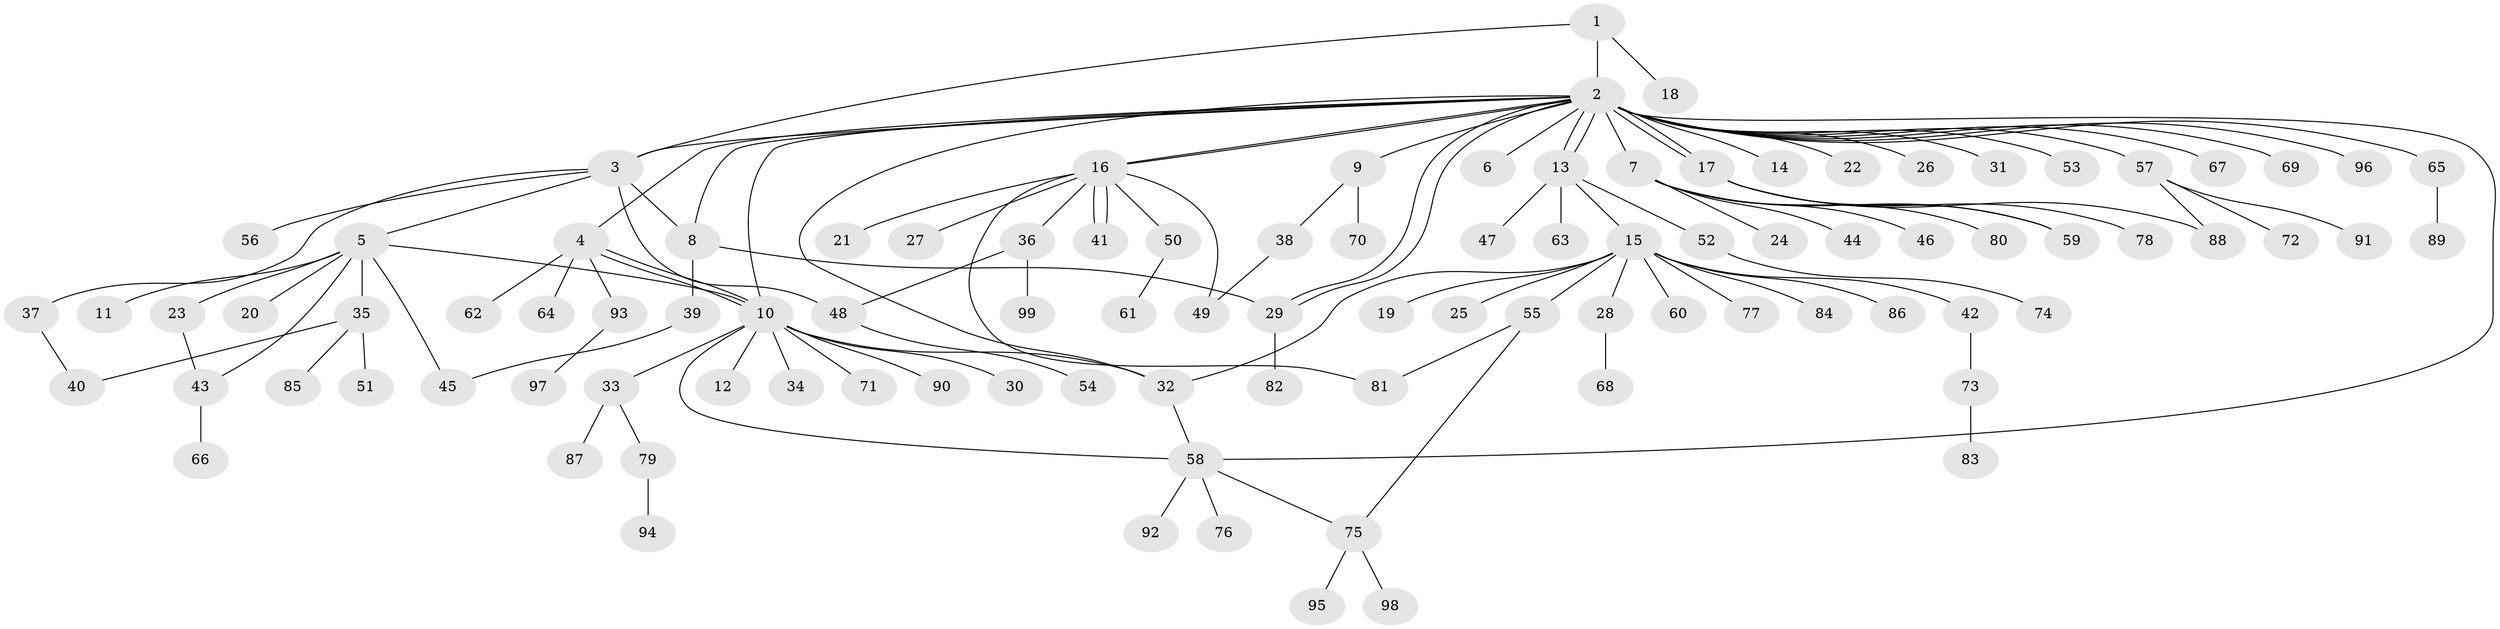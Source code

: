 // coarse degree distribution, {1: 0.72, 7: 0.02, 5: 0.02, 2: 0.06, 3: 0.12, 32: 0.02, 4: 0.02, 8: 0.02}
// Generated by graph-tools (version 1.1) at 2025/48/03/06/25 01:48:57]
// undirected, 99 vertices, 122 edges
graph export_dot {
graph [start="1"]
  node [color=gray90,style=filled];
  1;
  2;
  3;
  4;
  5;
  6;
  7;
  8;
  9;
  10;
  11;
  12;
  13;
  14;
  15;
  16;
  17;
  18;
  19;
  20;
  21;
  22;
  23;
  24;
  25;
  26;
  27;
  28;
  29;
  30;
  31;
  32;
  33;
  34;
  35;
  36;
  37;
  38;
  39;
  40;
  41;
  42;
  43;
  44;
  45;
  46;
  47;
  48;
  49;
  50;
  51;
  52;
  53;
  54;
  55;
  56;
  57;
  58;
  59;
  60;
  61;
  62;
  63;
  64;
  65;
  66;
  67;
  68;
  69;
  70;
  71;
  72;
  73;
  74;
  75;
  76;
  77;
  78;
  79;
  80;
  81;
  82;
  83;
  84;
  85;
  86;
  87;
  88;
  89;
  90;
  91;
  92;
  93;
  94;
  95;
  96;
  97;
  98;
  99;
  1 -- 2;
  1 -- 3;
  1 -- 18;
  2 -- 3;
  2 -- 4;
  2 -- 6;
  2 -- 7;
  2 -- 8;
  2 -- 9;
  2 -- 10;
  2 -- 13;
  2 -- 13;
  2 -- 14;
  2 -- 16;
  2 -- 16;
  2 -- 17;
  2 -- 17;
  2 -- 22;
  2 -- 26;
  2 -- 29;
  2 -- 29;
  2 -- 31;
  2 -- 32;
  2 -- 53;
  2 -- 57;
  2 -- 58;
  2 -- 65;
  2 -- 67;
  2 -- 69;
  2 -- 96;
  3 -- 5;
  3 -- 8;
  3 -- 37;
  3 -- 48;
  3 -- 56;
  4 -- 10;
  4 -- 10;
  4 -- 62;
  4 -- 64;
  4 -- 93;
  5 -- 10;
  5 -- 11;
  5 -- 20;
  5 -- 23;
  5 -- 35;
  5 -- 43;
  5 -- 45;
  7 -- 24;
  7 -- 44;
  7 -- 46;
  7 -- 59;
  7 -- 80;
  8 -- 29;
  8 -- 39;
  9 -- 38;
  9 -- 70;
  10 -- 12;
  10 -- 30;
  10 -- 32;
  10 -- 33;
  10 -- 34;
  10 -- 58;
  10 -- 71;
  10 -- 90;
  13 -- 15;
  13 -- 47;
  13 -- 52;
  13 -- 63;
  15 -- 19;
  15 -- 25;
  15 -- 28;
  15 -- 32;
  15 -- 42;
  15 -- 55;
  15 -- 60;
  15 -- 77;
  15 -- 84;
  15 -- 86;
  16 -- 21;
  16 -- 27;
  16 -- 36;
  16 -- 41;
  16 -- 41;
  16 -- 49;
  16 -- 50;
  16 -- 81;
  17 -- 59;
  17 -- 78;
  17 -- 88;
  23 -- 43;
  28 -- 68;
  29 -- 82;
  32 -- 58;
  33 -- 79;
  33 -- 87;
  35 -- 40;
  35 -- 51;
  35 -- 85;
  36 -- 48;
  36 -- 99;
  37 -- 40;
  38 -- 49;
  39 -- 45;
  42 -- 73;
  43 -- 66;
  48 -- 54;
  50 -- 61;
  52 -- 74;
  55 -- 75;
  55 -- 81;
  57 -- 72;
  57 -- 88;
  57 -- 91;
  58 -- 75;
  58 -- 76;
  58 -- 92;
  65 -- 89;
  73 -- 83;
  75 -- 95;
  75 -- 98;
  79 -- 94;
  93 -- 97;
}
